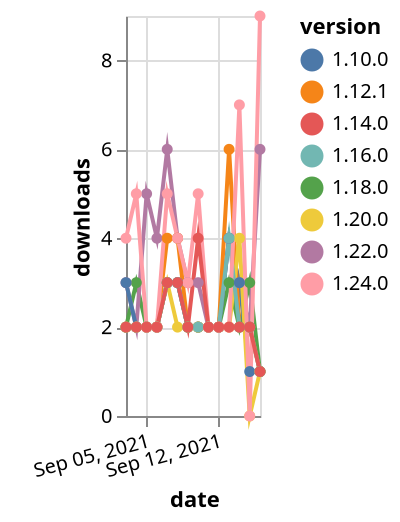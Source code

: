 {"$schema": "https://vega.github.io/schema/vega-lite/v5.json", "description": "A simple bar chart with embedded data.", "data": {"values": [{"date": "2021-09-03", "total": 1654, "delta": 2, "version": "1.18.0"}, {"date": "2021-09-04", "total": 1657, "delta": 3, "version": "1.18.0"}, {"date": "2021-09-05", "total": 1659, "delta": 2, "version": "1.18.0"}, {"date": "2021-09-06", "total": 1661, "delta": 2, "version": "1.18.0"}, {"date": "2021-09-07", "total": 1664, "delta": 3, "version": "1.18.0"}, {"date": "2021-09-08", "total": 1667, "delta": 3, "version": "1.18.0"}, {"date": "2021-09-09", "total": 1669, "delta": 2, "version": "1.18.0"}, {"date": "2021-09-10", "total": 1671, "delta": 2, "version": "1.18.0"}, {"date": "2021-09-11", "total": 1673, "delta": 2, "version": "1.18.0"}, {"date": "2021-09-12", "total": 1675, "delta": 2, "version": "1.18.0"}, {"date": "2021-09-13", "total": 1678, "delta": 3, "version": "1.18.0"}, {"date": "2021-09-14", "total": 1680, "delta": 2, "version": "1.18.0"}, {"date": "2021-09-15", "total": 1683, "delta": 3, "version": "1.18.0"}, {"date": "2021-09-16", "total": 1684, "delta": 1, "version": "1.18.0"}, {"date": "2021-09-03", "total": 1300, "delta": 3, "version": "1.22.0"}, {"date": "2021-09-04", "total": 1302, "delta": 2, "version": "1.22.0"}, {"date": "2021-09-05", "total": 1307, "delta": 5, "version": "1.22.0"}, {"date": "2021-09-06", "total": 1311, "delta": 4, "version": "1.22.0"}, {"date": "2021-09-07", "total": 1317, "delta": 6, "version": "1.22.0"}, {"date": "2021-09-08", "total": 1321, "delta": 4, "version": "1.22.0"}, {"date": "2021-09-09", "total": 1324, "delta": 3, "version": "1.22.0"}, {"date": "2021-09-10", "total": 1327, "delta": 3, "version": "1.22.0"}, {"date": "2021-09-11", "total": 1329, "delta": 2, "version": "1.22.0"}, {"date": "2021-09-12", "total": 1331, "delta": 2, "version": "1.22.0"}, {"date": "2021-09-13", "total": 1335, "delta": 4, "version": "1.22.0"}, {"date": "2021-09-14", "total": 1338, "delta": 3, "version": "1.22.0"}, {"date": "2021-09-15", "total": 1340, "delta": 2, "version": "1.22.0"}, {"date": "2021-09-16", "total": 1346, "delta": 6, "version": "1.22.0"}, {"date": "2021-09-03", "total": 2708, "delta": 3, "version": "1.10.0"}, {"date": "2021-09-04", "total": 2710, "delta": 2, "version": "1.10.0"}, {"date": "2021-09-05", "total": 2712, "delta": 2, "version": "1.10.0"}, {"date": "2021-09-06", "total": 2714, "delta": 2, "version": "1.10.0"}, {"date": "2021-09-07", "total": 2717, "delta": 3, "version": "1.10.0"}, {"date": "2021-09-08", "total": 2720, "delta": 3, "version": "1.10.0"}, {"date": "2021-09-09", "total": 2722, "delta": 2, "version": "1.10.0"}, {"date": "2021-09-10", "total": 2724, "delta": 2, "version": "1.10.0"}, {"date": "2021-09-11", "total": 2726, "delta": 2, "version": "1.10.0"}, {"date": "2021-09-12", "total": 2728, "delta": 2, "version": "1.10.0"}, {"date": "2021-09-13", "total": 2732, "delta": 4, "version": "1.10.0"}, {"date": "2021-09-14", "total": 2735, "delta": 3, "version": "1.10.0"}, {"date": "2021-09-15", "total": 2736, "delta": 1, "version": "1.10.0"}, {"date": "2021-09-16", "total": 2737, "delta": 1, "version": "1.10.0"}, {"date": "2021-09-03", "total": 2717, "delta": 2, "version": "1.12.1"}, {"date": "2021-09-04", "total": 2719, "delta": 2, "version": "1.12.1"}, {"date": "2021-09-05", "total": 2721, "delta": 2, "version": "1.12.1"}, {"date": "2021-09-06", "total": 2723, "delta": 2, "version": "1.12.1"}, {"date": "2021-09-07", "total": 2727, "delta": 4, "version": "1.12.1"}, {"date": "2021-09-08", "total": 2731, "delta": 4, "version": "1.12.1"}, {"date": "2021-09-09", "total": 2733, "delta": 2, "version": "1.12.1"}, {"date": "2021-09-10", "total": 2735, "delta": 2, "version": "1.12.1"}, {"date": "2021-09-11", "total": 2737, "delta": 2, "version": "1.12.1"}, {"date": "2021-09-12", "total": 2739, "delta": 2, "version": "1.12.1"}, {"date": "2021-09-13", "total": 2745, "delta": 6, "version": "1.12.1"}, {"date": "2021-09-14", "total": 2747, "delta": 2, "version": "1.12.1"}, {"date": "2021-09-15", "total": 2749, "delta": 2, "version": "1.12.1"}, {"date": "2021-09-16", "total": 2750, "delta": 1, "version": "1.12.1"}, {"date": "2021-09-03", "total": 1181, "delta": 2, "version": "1.20.0"}, {"date": "2021-09-04", "total": 1183, "delta": 2, "version": "1.20.0"}, {"date": "2021-09-05", "total": 1185, "delta": 2, "version": "1.20.0"}, {"date": "2021-09-06", "total": 1187, "delta": 2, "version": "1.20.0"}, {"date": "2021-09-07", "total": 1190, "delta": 3, "version": "1.20.0"}, {"date": "2021-09-08", "total": 1192, "delta": 2, "version": "1.20.0"}, {"date": "2021-09-09", "total": 1194, "delta": 2, "version": "1.20.0"}, {"date": "2021-09-10", "total": 1196, "delta": 2, "version": "1.20.0"}, {"date": "2021-09-11", "total": 1198, "delta": 2, "version": "1.20.0"}, {"date": "2021-09-12", "total": 1200, "delta": 2, "version": "1.20.0"}, {"date": "2021-09-13", "total": 1202, "delta": 2, "version": "1.20.0"}, {"date": "2021-09-14", "total": 1206, "delta": 4, "version": "1.20.0"}, {"date": "2021-09-15", "total": 1206, "delta": 0, "version": "1.20.0"}, {"date": "2021-09-16", "total": 1207, "delta": 1, "version": "1.20.0"}, {"date": "2021-09-03", "total": 1741, "delta": 2, "version": "1.16.0"}, {"date": "2021-09-04", "total": 1743, "delta": 2, "version": "1.16.0"}, {"date": "2021-09-05", "total": 1745, "delta": 2, "version": "1.16.0"}, {"date": "2021-09-06", "total": 1747, "delta": 2, "version": "1.16.0"}, {"date": "2021-09-07", "total": 1750, "delta": 3, "version": "1.16.0"}, {"date": "2021-09-08", "total": 1753, "delta": 3, "version": "1.16.0"}, {"date": "2021-09-09", "total": 1755, "delta": 2, "version": "1.16.0"}, {"date": "2021-09-10", "total": 1757, "delta": 2, "version": "1.16.0"}, {"date": "2021-09-11", "total": 1759, "delta": 2, "version": "1.16.0"}, {"date": "2021-09-12", "total": 1761, "delta": 2, "version": "1.16.0"}, {"date": "2021-09-13", "total": 1765, "delta": 4, "version": "1.16.0"}, {"date": "2021-09-14", "total": 1767, "delta": 2, "version": "1.16.0"}, {"date": "2021-09-15", "total": 1769, "delta": 2, "version": "1.16.0"}, {"date": "2021-09-16", "total": 1770, "delta": 1, "version": "1.16.0"}, {"date": "2021-09-03", "total": 466, "delta": 4, "version": "1.24.0"}, {"date": "2021-09-04", "total": 471, "delta": 5, "version": "1.24.0"}, {"date": "2021-09-05", "total": 473, "delta": 2, "version": "1.24.0"}, {"date": "2021-09-06", "total": 475, "delta": 2, "version": "1.24.0"}, {"date": "2021-09-07", "total": 480, "delta": 5, "version": "1.24.0"}, {"date": "2021-09-08", "total": 484, "delta": 4, "version": "1.24.0"}, {"date": "2021-09-09", "total": 487, "delta": 3, "version": "1.24.0"}, {"date": "2021-09-10", "total": 492, "delta": 5, "version": "1.24.0"}, {"date": "2021-09-11", "total": 494, "delta": 2, "version": "1.24.0"}, {"date": "2021-09-12", "total": 496, "delta": 2, "version": "1.24.0"}, {"date": "2021-09-13", "total": 498, "delta": 2, "version": "1.24.0"}, {"date": "2021-09-14", "total": 505, "delta": 7, "version": "1.24.0"}, {"date": "2021-09-15", "total": 505, "delta": 0, "version": "1.24.0"}, {"date": "2021-09-16", "total": 514, "delta": 9, "version": "1.24.0"}, {"date": "2021-09-03", "total": 2448, "delta": 2, "version": "1.14.0"}, {"date": "2021-09-04", "total": 2450, "delta": 2, "version": "1.14.0"}, {"date": "2021-09-05", "total": 2452, "delta": 2, "version": "1.14.0"}, {"date": "2021-09-06", "total": 2454, "delta": 2, "version": "1.14.0"}, {"date": "2021-09-07", "total": 2457, "delta": 3, "version": "1.14.0"}, {"date": "2021-09-08", "total": 2460, "delta": 3, "version": "1.14.0"}, {"date": "2021-09-09", "total": 2462, "delta": 2, "version": "1.14.0"}, {"date": "2021-09-10", "total": 2466, "delta": 4, "version": "1.14.0"}, {"date": "2021-09-11", "total": 2468, "delta": 2, "version": "1.14.0"}, {"date": "2021-09-12", "total": 2470, "delta": 2, "version": "1.14.0"}, {"date": "2021-09-13", "total": 2472, "delta": 2, "version": "1.14.0"}, {"date": "2021-09-14", "total": 2474, "delta": 2, "version": "1.14.0"}, {"date": "2021-09-15", "total": 2476, "delta": 2, "version": "1.14.0"}, {"date": "2021-09-16", "total": 2477, "delta": 1, "version": "1.14.0"}]}, "width": "container", "mark": {"type": "line", "point": {"filled": true}}, "encoding": {"x": {"field": "date", "type": "temporal", "timeUnit": "yearmonthdate", "title": "date", "axis": {"labelAngle": -15}}, "y": {"field": "delta", "type": "quantitative", "title": "downloads"}, "color": {"field": "version", "type": "nominal"}, "tooltip": {"field": "delta"}}}